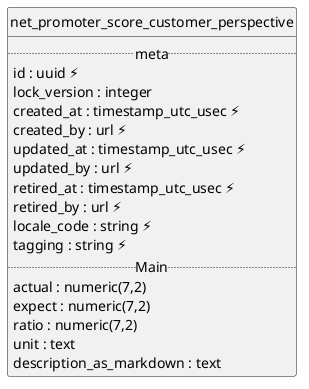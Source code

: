 @startuml uml
skinparam monochrome true
skinparam linetype ortho
hide circle

entity net_promoter_score_customer_perspective {
  .. meta ..
  id : uuid ⚡
  lock_version : integer
  created_at : timestamp_utc_usec ⚡
  created_by : url ⚡
  updated_at : timestamp_utc_usec ⚡
  updated_by : url ⚡
  retired_at : timestamp_utc_usec ⚡
  retired_by : url ⚡
  locale_code : string ⚡
  tagging : string ⚡
  .. Main ..
  actual : numeric(7,2)
  expect : numeric(7,2)
  ratio : numeric(7,2)
  unit : text
  description_as_markdown : text
}

@enduml
